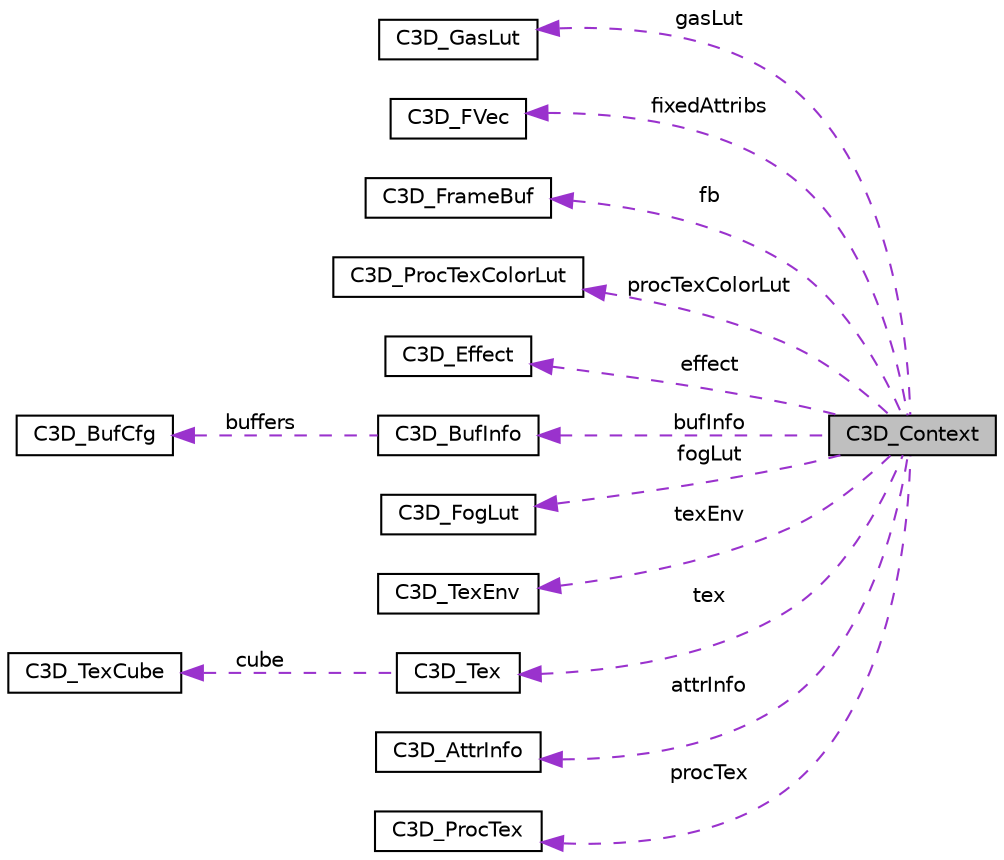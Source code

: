 digraph "C3D_Context"
{
 // LATEX_PDF_SIZE
  edge [fontname="Helvetica",fontsize="10",labelfontname="Helvetica",labelfontsize="10"];
  node [fontname="Helvetica",fontsize="10",shape=record];
  rankdir="LR";
  Node1 [label="C3D_Context",height=0.2,width=0.4,color="black", fillcolor="grey75", style="filled", fontcolor="black",tooltip=" "];
  Node2 -> Node1 [dir="back",color="darkorchid3",fontsize="10",style="dashed",label=" gasLut" ,fontname="Helvetica"];
  Node2 [label="C3D_GasLut",height=0.2,width=0.4,color="black", fillcolor="white", style="filled",URL="$structC3D__GasLut.html",tooltip=" "];
  Node3 -> Node1 [dir="back",color="darkorchid3",fontsize="10",style="dashed",label=" fixedAttribs" ,fontname="Helvetica"];
  Node3 [label="C3D_FVec",height=0.2,width=0.4,color="black", fillcolor="white", style="filled",URL="$unionC3D__FVec.html",tooltip="Float vector."];
  Node4 -> Node1 [dir="back",color="darkorchid3",fontsize="10",style="dashed",label=" fb" ,fontname="Helvetica"];
  Node4 [label="C3D_FrameBuf",height=0.2,width=0.4,color="black", fillcolor="white", style="filled",URL="$structC3D__FrameBuf.html",tooltip=" "];
  Node5 -> Node1 [dir="back",color="darkorchid3",fontsize="10",style="dashed",label=" procTexColorLut" ,fontname="Helvetica"];
  Node5 [label="C3D_ProcTexColorLut",height=0.2,width=0.4,color="black", fillcolor="white", style="filled",URL="$structC3D__ProcTexColorLut.html",tooltip=" "];
  Node6 -> Node1 [dir="back",color="darkorchid3",fontsize="10",style="dashed",label=" effect" ,fontname="Helvetica"];
  Node6 [label="C3D_Effect",height=0.2,width=0.4,color="black", fillcolor="white", style="filled",URL="$structC3D__Effect.html",tooltip=" "];
  Node7 -> Node1 [dir="back",color="darkorchid3",fontsize="10",style="dashed",label=" bufInfo" ,fontname="Helvetica"];
  Node7 [label="C3D_BufInfo",height=0.2,width=0.4,color="black", fillcolor="white", style="filled",URL="$structC3D__BufInfo.html",tooltip=" "];
  Node8 -> Node7 [dir="back",color="darkorchid3",fontsize="10",style="dashed",label=" buffers" ,fontname="Helvetica"];
  Node8 [label="C3D_BufCfg",height=0.2,width=0.4,color="black", fillcolor="white", style="filled",URL="$structC3D__BufCfg.html",tooltip=" "];
  Node9 -> Node1 [dir="back",color="darkorchid3",fontsize="10",style="dashed",label=" fogLut" ,fontname="Helvetica"];
  Node9 [label="C3D_FogLut",height=0.2,width=0.4,color="black", fillcolor="white", style="filled",URL="$structC3D__FogLut.html",tooltip=" "];
  Node10 -> Node1 [dir="back",color="darkorchid3",fontsize="10",style="dashed",label=" texEnv" ,fontname="Helvetica"];
  Node10 [label="C3D_TexEnv",height=0.2,width=0.4,color="black", fillcolor="white", style="filled",URL="$structC3D__TexEnv.html",tooltip=" "];
  Node11 -> Node1 [dir="back",color="darkorchid3",fontsize="10",style="dashed",label=" tex" ,fontname="Helvetica"];
  Node11 [label="C3D_Tex",height=0.2,width=0.4,color="black", fillcolor="white", style="filled",URL="$structC3D__Tex.html",tooltip=" "];
  Node12 -> Node11 [dir="back",color="darkorchid3",fontsize="10",style="dashed",label=" cube" ,fontname="Helvetica"];
  Node12 [label="C3D_TexCube",height=0.2,width=0.4,color="black", fillcolor="white", style="filled",URL="$structC3D__TexCube.html",tooltip=" "];
  Node13 -> Node1 [dir="back",color="darkorchid3",fontsize="10",style="dashed",label=" attrInfo" ,fontname="Helvetica"];
  Node13 [label="C3D_AttrInfo",height=0.2,width=0.4,color="black", fillcolor="white", style="filled",URL="$structC3D__AttrInfo.html",tooltip=" "];
  Node14 -> Node1 [dir="back",color="darkorchid3",fontsize="10",style="dashed",label=" procTex" ,fontname="Helvetica"];
  Node14 [label="C3D_ProcTex",height=0.2,width=0.4,color="black", fillcolor="white", style="filled",URL="$structC3D__ProcTex.html",tooltip=" "];
}
